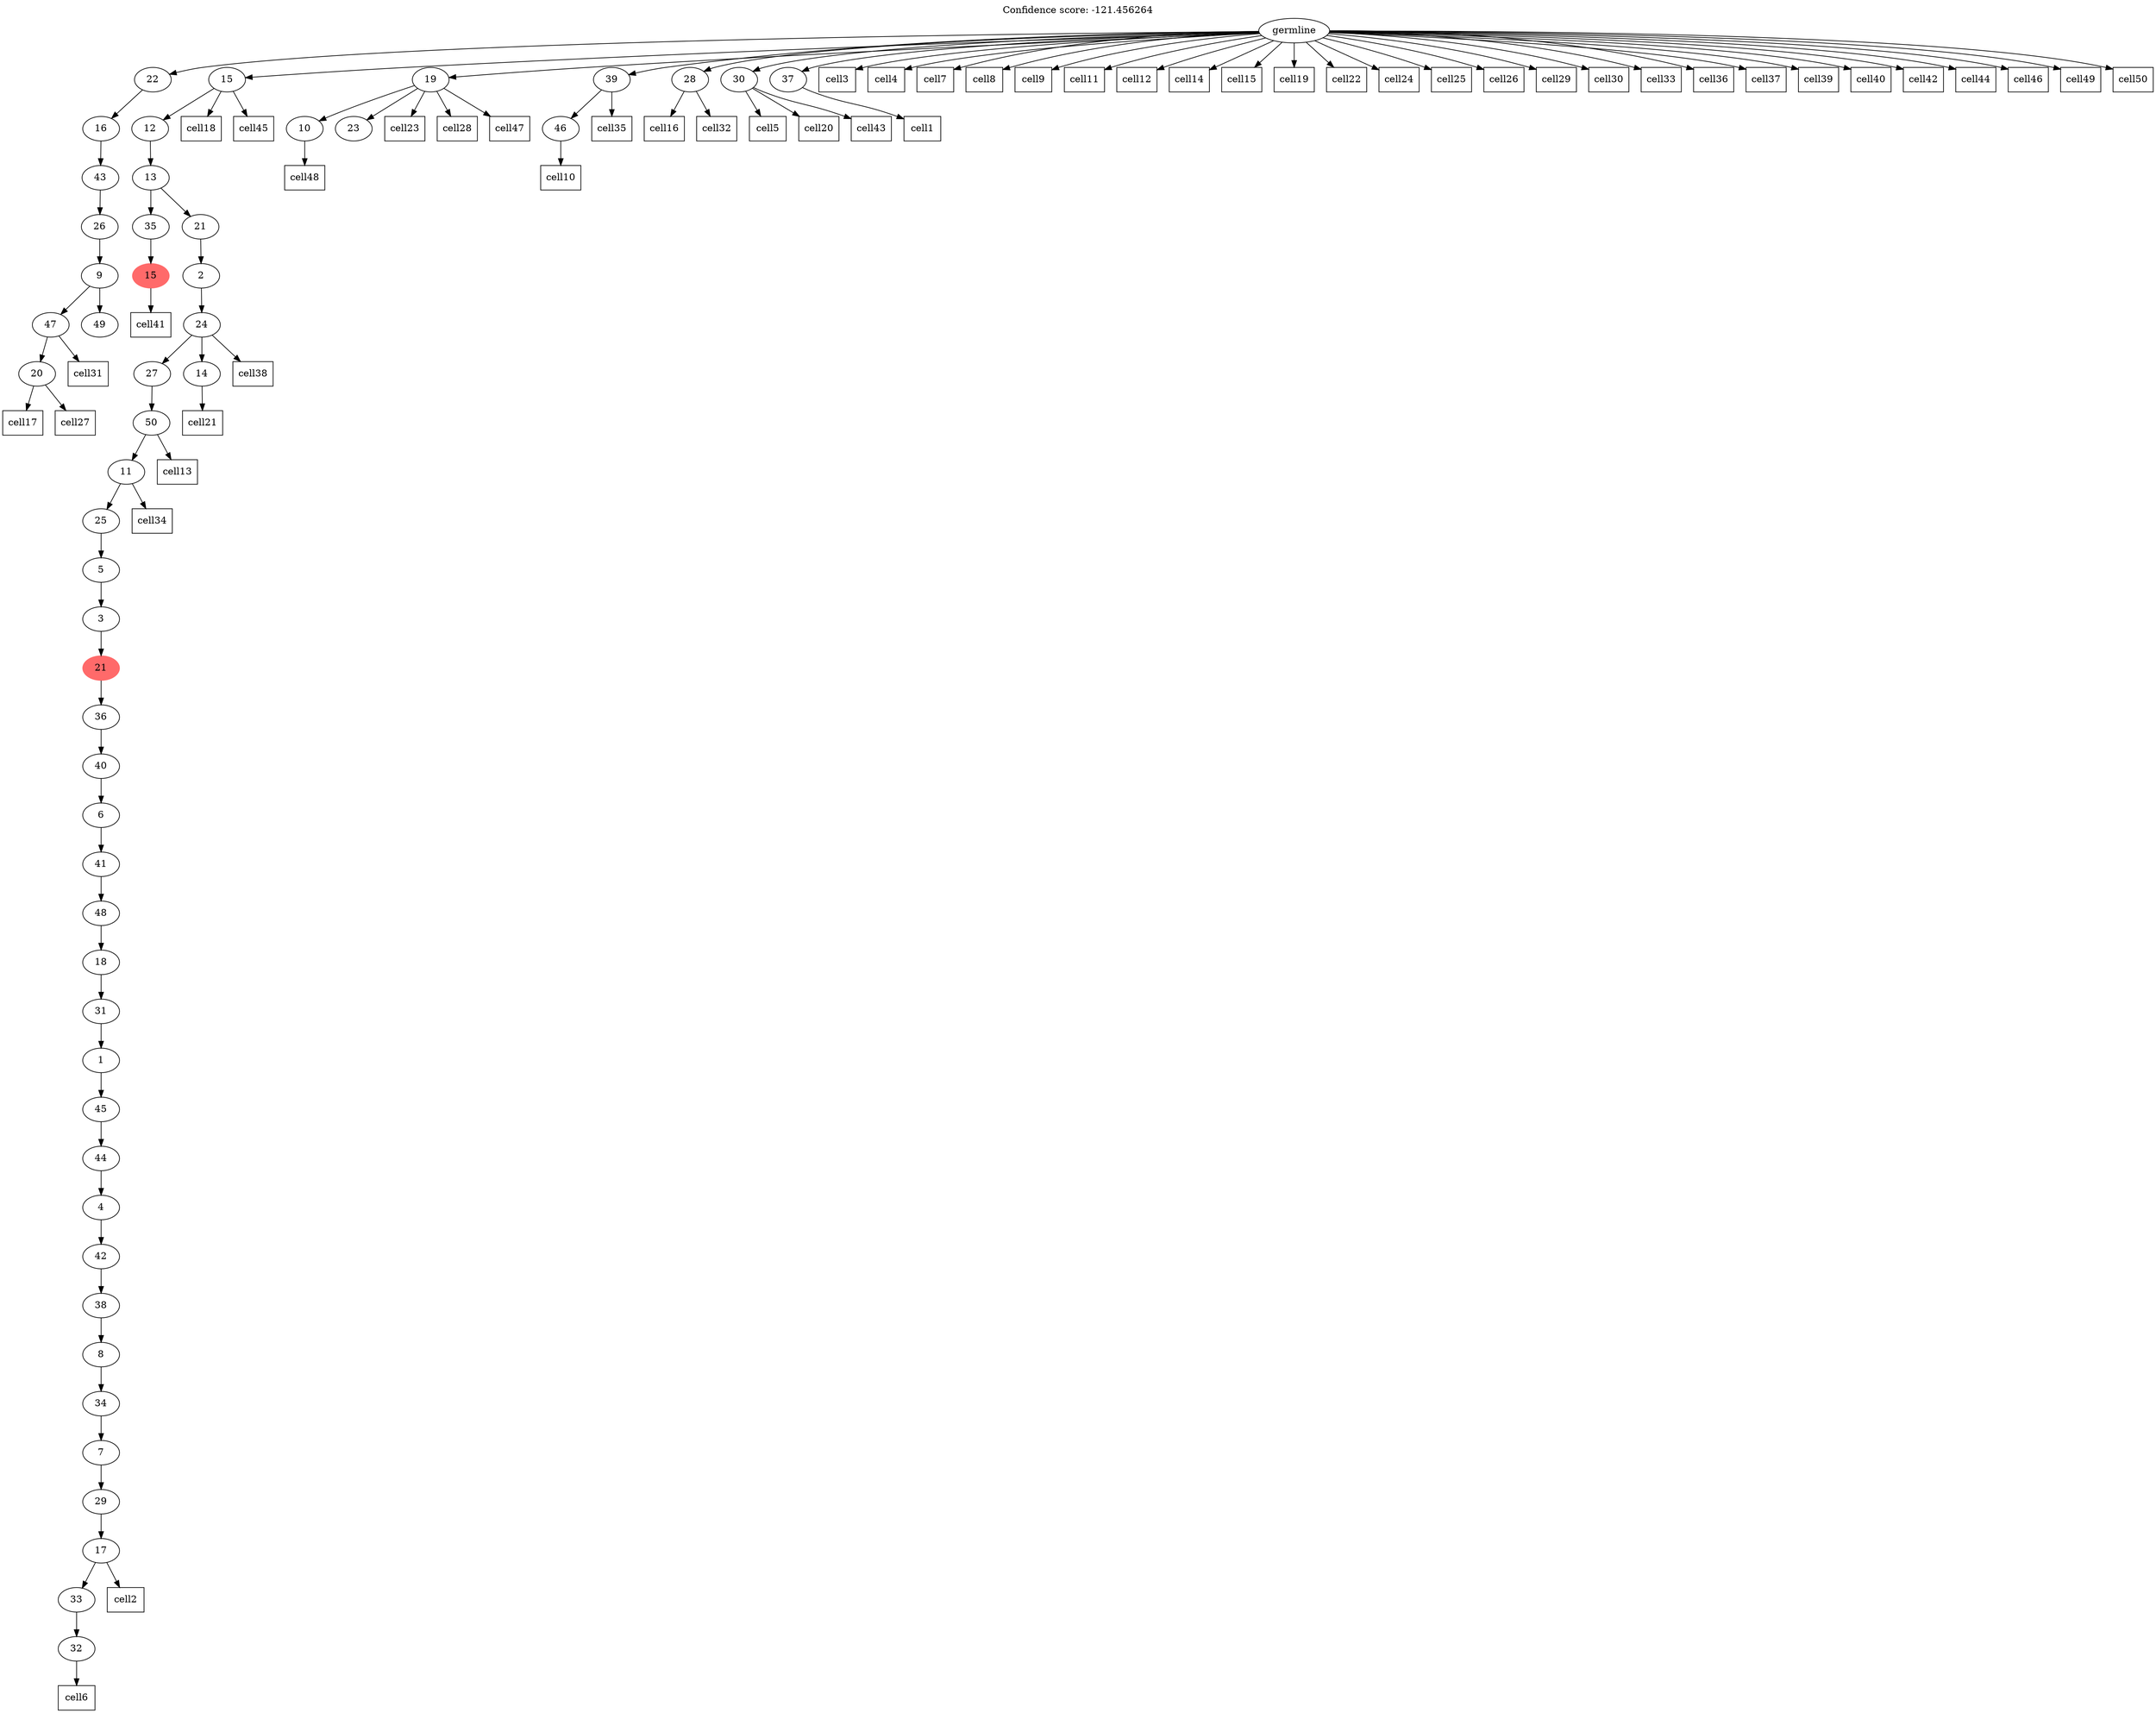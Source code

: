 digraph g {
	"48" -> "49";
	"49" [label="20"];
	"47" -> "48";
	"48" [label="47"];
	"47" -> "50";
	"50" [label="49"];
	"46" -> "47";
	"47" [label="9"];
	"45" -> "46";
	"46" [label="26"];
	"44" -> "45";
	"45" [label="43"];
	"43" -> "44";
	"44" [label="16"];
	"41" -> "42";
	"42" [color=indianred1, style=filled, label="15"];
	"38" -> "39";
	"39" [label="32"];
	"37" -> "38";
	"38" [label="33"];
	"36" -> "37";
	"37" [label="17"];
	"35" -> "36";
	"36" [label="29"];
	"34" -> "35";
	"35" [label="7"];
	"33" -> "34";
	"34" [label="34"];
	"32" -> "33";
	"33" [label="8"];
	"31" -> "32";
	"32" [label="38"];
	"30" -> "31";
	"31" [label="42"];
	"29" -> "30";
	"30" [label="4"];
	"28" -> "29";
	"29" [label="44"];
	"27" -> "28";
	"28" [label="45"];
	"26" -> "27";
	"27" [label="1"];
	"25" -> "26";
	"26" [label="31"];
	"24" -> "25";
	"25" [label="18"];
	"23" -> "24";
	"24" [label="48"];
	"22" -> "23";
	"23" [label="41"];
	"21" -> "22";
	"22" [label="6"];
	"20" -> "21";
	"21" [label="40"];
	"19" -> "20";
	"20" [label="36"];
	"18" -> "19";
	"19" [color=indianred1, style=filled, label="21"];
	"17" -> "18";
	"18" [label="3"];
	"16" -> "17";
	"17" [label="5"];
	"15" -> "16";
	"16" [label="25"];
	"14" -> "15";
	"15" [label="11"];
	"13" -> "14";
	"14" [label="50"];
	"12" -> "13";
	"13" [label="27"];
	"12" -> "40";
	"40" [label="14"];
	"11" -> "12";
	"12" [label="24"];
	"10" -> "11";
	"11" [label="2"];
	"9" -> "10";
	"10" [label="21"];
	"9" -> "41";
	"41" [label="35"];
	"8" -> "9";
	"9" [label="13"];
	"7" -> "8";
	"8" [label="12"];
	"4" -> "5";
	"5" [label="10"];
	"4" -> "6";
	"6" [label="23"];
	"2" -> "3";
	"3" [label="46"];
	"0" -> "1";
	"1" [label="28"];
	"0" -> "2";
	"2" [label="39"];
	"0" -> "4";
	"4" [label="19"];
	"0" -> "7";
	"7" [label="15"];
	"0" -> "43";
	"43" [label="22"];
	"0" -> "51";
	"51" [label="30"];
	"0" -> "52";
	"52" [label="37"];
	"0" [label="germline"];
	"52" -> "cell1";
	"cell1" [shape=box];
	"37" -> "cell2";
	"cell2" [shape=box];
	"0" -> "cell3";
	"cell3" [shape=box];
	"0" -> "cell4";
	"cell4" [shape=box];
	"51" -> "cell5";
	"cell5" [shape=box];
	"39" -> "cell6";
	"cell6" [shape=box];
	"0" -> "cell7";
	"cell7" [shape=box];
	"0" -> "cell8";
	"cell8" [shape=box];
	"0" -> "cell9";
	"cell9" [shape=box];
	"3" -> "cell10";
	"cell10" [shape=box];
	"0" -> "cell11";
	"cell11" [shape=box];
	"0" -> "cell12";
	"cell12" [shape=box];
	"14" -> "cell13";
	"cell13" [shape=box];
	"0" -> "cell14";
	"cell14" [shape=box];
	"0" -> "cell15";
	"cell15" [shape=box];
	"1" -> "cell16";
	"cell16" [shape=box];
	"49" -> "cell17";
	"cell17" [shape=box];
	"7" -> "cell18";
	"cell18" [shape=box];
	"0" -> "cell19";
	"cell19" [shape=box];
	"51" -> "cell20";
	"cell20" [shape=box];
	"40" -> "cell21";
	"cell21" [shape=box];
	"0" -> "cell22";
	"cell22" [shape=box];
	"4" -> "cell23";
	"cell23" [shape=box];
	"0" -> "cell24";
	"cell24" [shape=box];
	"0" -> "cell25";
	"cell25" [shape=box];
	"0" -> "cell26";
	"cell26" [shape=box];
	"49" -> "cell27";
	"cell27" [shape=box];
	"4" -> "cell28";
	"cell28" [shape=box];
	"0" -> "cell29";
	"cell29" [shape=box];
	"0" -> "cell30";
	"cell30" [shape=box];
	"48" -> "cell31";
	"cell31" [shape=box];
	"1" -> "cell32";
	"cell32" [shape=box];
	"0" -> "cell33";
	"cell33" [shape=box];
	"15" -> "cell34";
	"cell34" [shape=box];
	"2" -> "cell35";
	"cell35" [shape=box];
	"0" -> "cell36";
	"cell36" [shape=box];
	"0" -> "cell37";
	"cell37" [shape=box];
	"12" -> "cell38";
	"cell38" [shape=box];
	"0" -> "cell39";
	"cell39" [shape=box];
	"0" -> "cell40";
	"cell40" [shape=box];
	"42" -> "cell41";
	"cell41" [shape=box];
	"0" -> "cell42";
	"cell42" [shape=box];
	"51" -> "cell43";
	"cell43" [shape=box];
	"0" -> "cell44";
	"cell44" [shape=box];
	"7" -> "cell45";
	"cell45" [shape=box];
	"0" -> "cell46";
	"cell46" [shape=box];
	"4" -> "cell47";
	"cell47" [shape=box];
	"5" -> "cell48";
	"cell48" [shape=box];
	"0" -> "cell49";
	"cell49" [shape=box];
	"0" -> "cell50";
	"cell50" [shape=box];
	labelloc="t";
	label="Confidence score: -121.456264";
}
